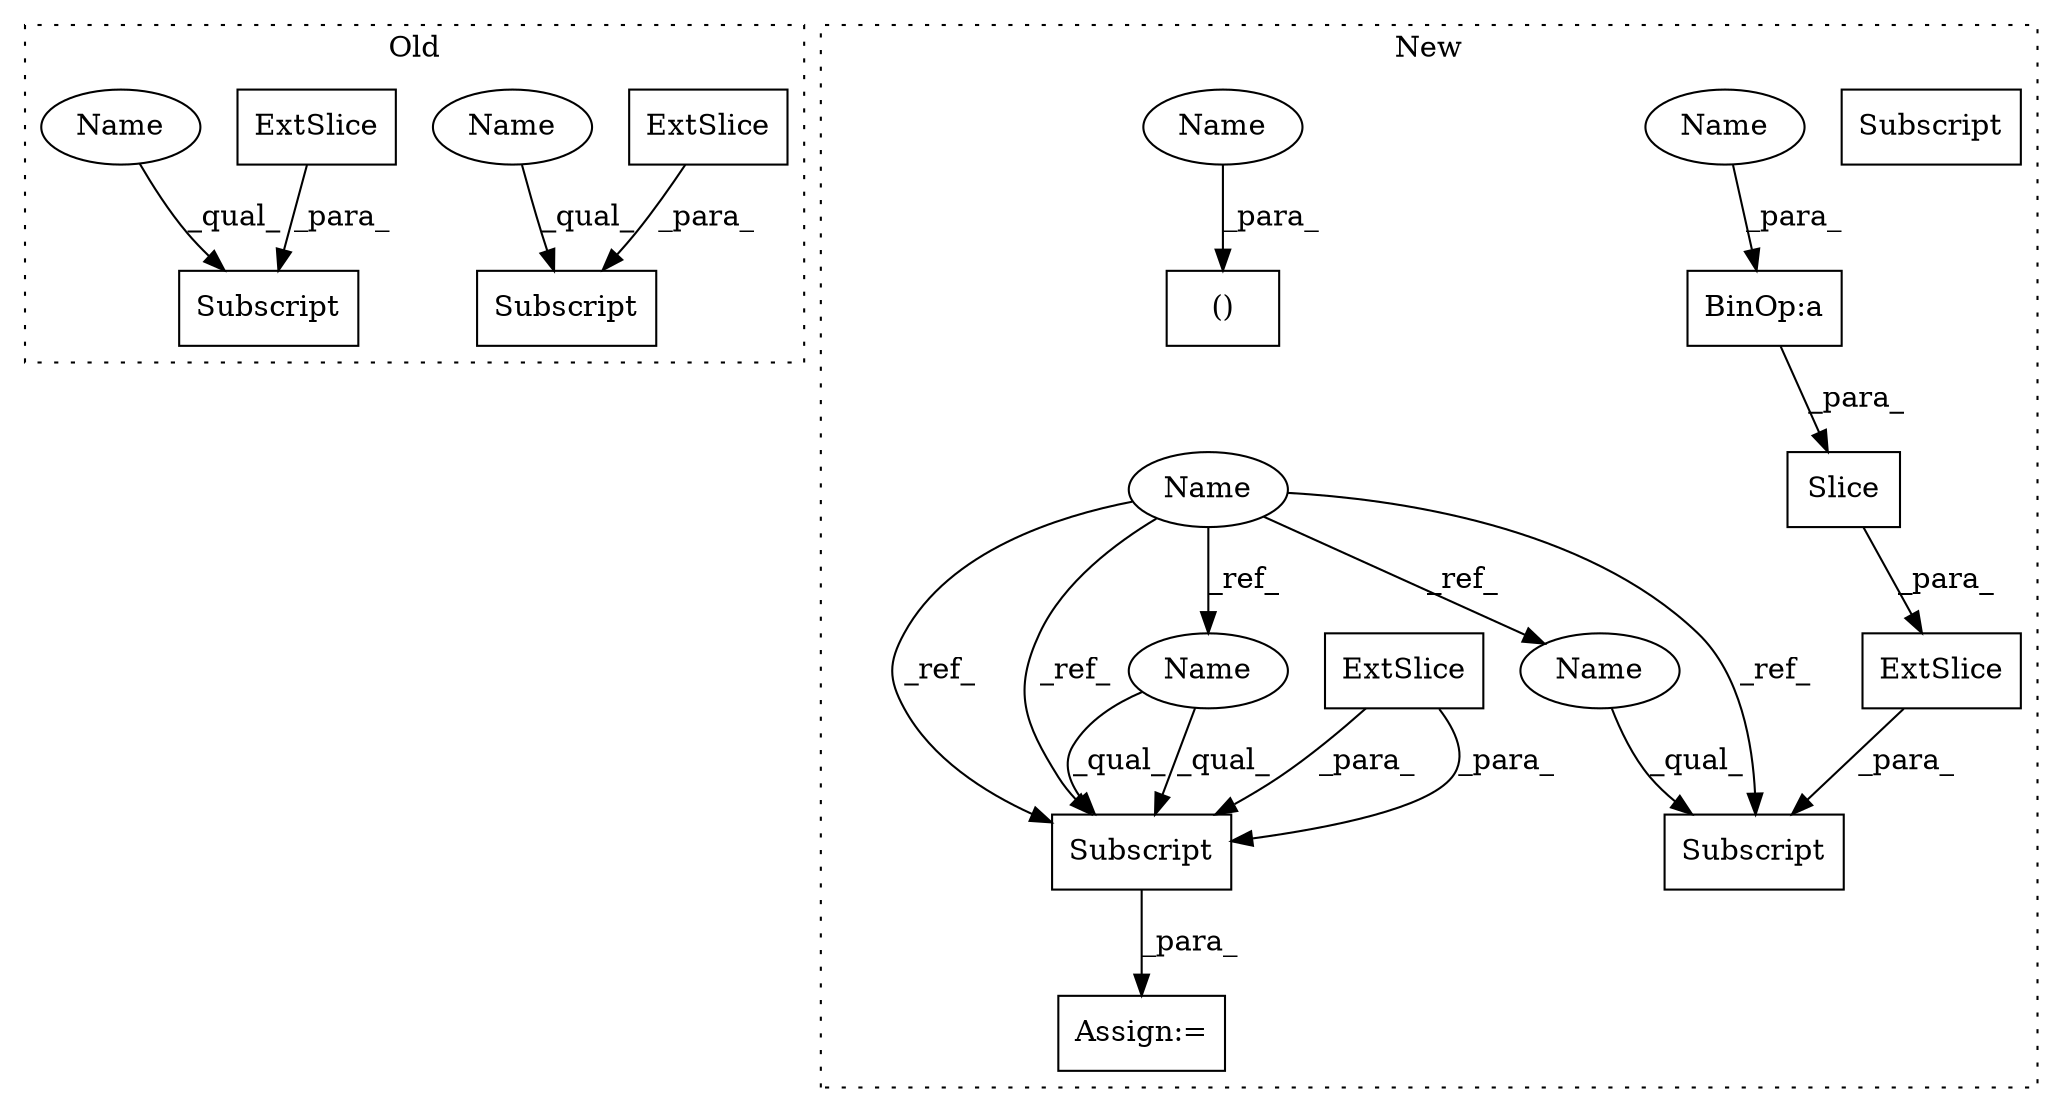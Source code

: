 digraph G {
subgraph cluster0 {
1 [label="ExtSlice" a="85" s="5568" l="8" shape="box"];
4 [label="Subscript" a="63" s="5568,0" l="87,0" shape="box"];
11 [label="Subscript" a="63" s="5505,0" l="38,0" shape="box"];
12 [label="ExtSlice" a="85" s="5505" l="8" shape="box"];
19 [label="Name" a="87" s="5505" l="8" shape="ellipse"];
20 [label="Name" a="87" s="5568" l="8" shape="ellipse"];
label = "Old";
style="dotted";
}
subgraph cluster1 {
2 [label="Slice" a="80" s="5739" l="1" shape="box"];
3 [label="BinOp:a" a="82" s="5744" l="1" shape="box"];
5 [label="ExtSlice" a="85" s="5727" l="8" shape="box"];
6 [label="Subscript" a="63" s="5727,0" l="25,0" shape="box"];
7 [label="()" a="54" s="5450" l="8" shape="box"];
8 [label="Name" a="87" s="5111" l="8" shape="ellipse"];
9 [label="Assign:=" a="68" s="5571" l="3" shape="box"];
10 [label="Subscript" a="63" s="5574,0" l="25,0" shape="box"];
13 [label="ExtSlice" a="85" s="5574" l="8" shape="box"];
14 [label="Name" a="87" s="5740" l="4" shape="ellipse"];
15 [label="Name" a="87" s="5446" l="4" shape="ellipse"];
16 [label="Subscript" a="63" s="5574,0" l="25,0" shape="box"];
17 [label="Name" a="87" s="5727" l="8" shape="ellipse"];
18 [label="Name" a="87" s="5574" l="8" shape="ellipse"];
label = "New";
style="dotted";
}
1 -> 4 [label="_para_"];
2 -> 5 [label="_para_"];
3 -> 2 [label="_para_"];
5 -> 6 [label="_para_"];
8 -> 6 [label="_ref_"];
8 -> 16 [label="_ref_"];
8 -> 16 [label="_ref_"];
8 -> 18 [label="_ref_"];
8 -> 17 [label="_ref_"];
12 -> 11 [label="_para_"];
13 -> 16 [label="_para_"];
13 -> 16 [label="_para_"];
14 -> 3 [label="_para_"];
15 -> 7 [label="_para_"];
16 -> 9 [label="_para_"];
17 -> 6 [label="_qual_"];
18 -> 16 [label="_qual_"];
18 -> 16 [label="_qual_"];
19 -> 11 [label="_qual_"];
20 -> 4 [label="_qual_"];
}